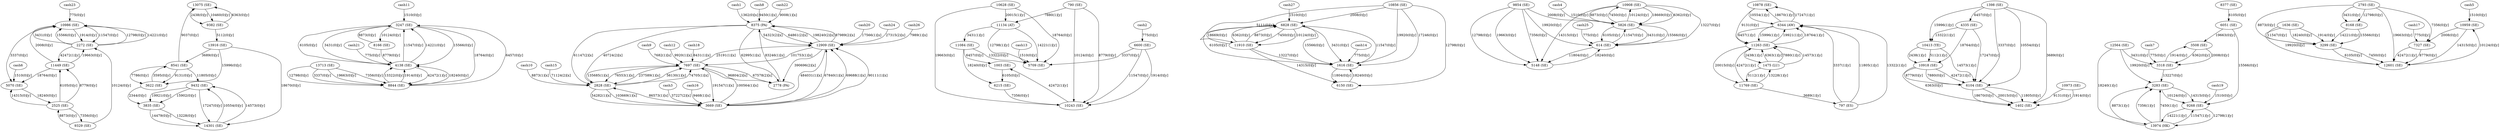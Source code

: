 digraph G {
  10986 [label="10986 (SE)"];
  2272 [label="2272 (SE)"];
  13075 [label="13075 (SE)"];
  9382 [label="9382 (SE)"];
  9329 [label="9329 (SE)"];
  3247 [label="3247 (SE)"];
  4138 [label="4138 (SE)"];
  8375 [label="8375 (PA)"];
  11084 [label="11084 (SE)"];
  1003 [label="1003 (SE)"];
  6828 [label="6828 (SE)"];
  11910 [label="11910 (SE)"];
  10856 [label="10856 (SE)"];
  12909 [label="12909 (SE)"];
  2778 [label="2778 (PA)"];
  6600 [label="6600 (SE)"];
  10908 [label="10908 (SE)"];
  5826 [label="5826 (SE)"];
  6150 [label="6150 (SE)"];
  10878 [label="10878 (SE)"];
  6344 [label="6344 (AW)"];
  8844 [label="8844 (SE)"];
  8541 [label="8541 (SE)"];
  3622 [label="3622 (SE)"];
  10918 [label="10918 (SE)"];
  1402 [label="1402 (SE)"];
  13713 [label="13713 (SE)"];
  9854 [label="9854 (SE)"];
  790 [label="790 (SE)"];
  10243 [label="10243 (SE)"];
  11769 [label="11769 (SE)"];
  11263 [label="11263 (SE)"];
  3669 [label="3669 (SE)"];
  6104 [label="6104 (SE)"];
  3508 [label="3508 (SE)"];
  3318 [label="3318 (SE)"];
  1475 [label="1475 (LU)"];
  5148 [label="5148 (SE)"];
  10959 [label="10959 (SE)"];
  5070 [label="5070 (SE)"];
  1616 [label="1616 (SE)"];
  9432 [label="9432 (SE)"];
  1398 [label="1398 (SE)"];
  10413 [label="10413 (YE)"];
  2525 [label="2525 (SE)"];
  10628 [label="10628 (SE)"];
  614 [label="614 (SE)"];
  13916 [label="13916 (SE)"];
  14301 [label="14301 (SE)"];
  7697 [label="7697 (SE)"];
  1636 [label="1636 (SE)"];
  3299 [label="3299 (SE)"];
  11134 [label="11134 (AT)"];
  11449 [label="11449 (SE)"];
  2828 [label="2828 (SE)"];
  12601 [label="12601 (SE)"];
  6215 [label="6215 (SE)"];
  3283 [label="3283 (SE)"];
  9268 [label="9268 (SE)"];
  4335 [label="4335 (SE)"];
  5709 [label="5709 (SE)"];
  6051 [label="6051 (SE)"];
  2793 [label="2793 (SE)"];
  8168 [label="8168 (SE)"];
  797 [label="797 (ES)"];
  13974 [label="13974 (HK)"];
  7327 [label="7327 (SE)"];
  10973 [label="10973 (SE)"];
  3835 [label="3835 (SE)"];
  12564 [label="12564 (SE)"];
  8166 [label="8166 (SE)"];
  8377 [label="8377 (SE)"];
  10986 -> 2272 [label="1914(0)[y]"];
  13075 -> 9382 [label="2438(0)[y]"];
  9329 -> 2272 [label="10124(0)[y]"];
  3247 -> 4138 [label="15566(0)[y]"];
  cash1 -> 8375 [label="1362(0)[x]"];
  11084 -> 1003 [label="6457(0)[y]"];
  6828 -> 11910 [label="7450(0)[y]"];
  10856 -> 11910 [label="5111(0)[y]"];
  12909 -> 2778 [label="390696(2)[x]"];
  cash2 -> 6600 [label="775(0)[y]"];
  10908 -> 5826 [label="18669(0)[y]"];
  11910 -> 6150 [label="14315(0)[y]"];
  10878 -> 6344 [label="10554(1)[y]"];
  8844 -> 3247 [label="6457(0)[y]"];
  8541 -> 3622 [label="9131(0)[y]"];
  10918 -> 1402 [label="6363(0)[y]"];
  13713 -> 8844 [label="19663(0)[y]"];
  9854 -> 5826 [label="2008(0)[y]"];
  790 -> 10243 [label="10124(0)[y]"];
  11769 -> 11263 [label="42472(1)[y]"];
  cash3 -> 3669 [label="37227(2)[x]"];
  6104 -> 1402 [label="11805(0)[y]"];
  3247 -> 8844 [label="18764(0)[y]"];
  8541 -> 3622 [label="7786(0)[y]"];
  cash4 -> 5826 [label="1510(0)[y]"];
  3508 -> 3318 [label="6362(0)[y]"];
  8541 -> 13075 [label="9037(0)[y]"];
  3622 -> 8541 [label="3595(0)[y]"];
  1475 -> 11263 [label="6363(1)[y]"];
  9854 -> 5148 [label="12798(0)[y]"];
  13713 -> 8844 [label="7356(0)[y]"];
  cash5 -> 10959 [label="1510(0)[y]"];
  cash6 -> 5070 [label="1510(0)[y]"];
  cash7 -> 3318 [label="775(0)[y]"];
  6150 -> 1616 [label="18240(0)[y]"];
  2272 -> 10986 [label="12798(0)[y]"];
  cash8 -> 8375 [label="9450(1)[x]"];
  6600 -> 10243 [label="11547(0)[y]"];
  8541 -> 9432 [label="11805(0)[y]"];
  1398 -> 10413 [label="15996(1)[y]"];
  10243 -> 1003 [label="42472(1)[y]"];
  5070 -> 2525 [label="18240(0)[y]"];
  10628 -> 10243 [label="19663(0)[y]"];
  5148 -> 614 [label="18240(0)[y]"];
  13916 -> 14301 [label="18670(0)[y]"];
  11910 -> 6828 [label="18669(0)[y]"];
  6344 -> 10878 [label="18670(1)[y]"];
  7697 -> 2778 [label="96804(2)[x]"];
  6828 -> 1616 [label="6105(0)[y]"];
  1636 -> 3299 [label="11547(0)[y]"];
  790 -> 11134 [label="7880(1)[y]"];
  9432 -> 14301 [label="17247(0)[y]"];
  2272 -> 11449 [label="42472(1)[y]"];
  1616 -> 6150 [label="11804(0)[y]"];
  9854 -> 5148 [label="19663(0)[y]"];
  5826 -> 614 [label="3431(0)[y]"];
  8375 -> 2828 [label="61147(2)[x]"];
  cash9 -> 7697 [label="7682(1)[x]"];
  10959 -> 12601 [label="14315(0)[y]"];
  11263 -> 11769 [label="20015(0)[y]"];
  cash10 -> 2828 [label="8873(1)[x]"];
  6828 -> 1616 [label="15566(0)[y]"];
  7697 -> 12909 [label="25191(1)[x]"];
  10413 -> 10918 [label="2438(1)[y]"];
  6344 -> 10878 [label="17247(1)[y]"];
  cash11 -> 3247 [label="1510(0)[y]"];
  1475 -> 11263 [label="7880(1)[y]"];
  2525 -> 5070 [label="14315(0)[y]"];
  2272 -> 10986 [label="14221(0)[y]"];
  1616 -> 6828 [label="11547(0)[y]"];
  9382 -> 13916 [label="5112(0)[y]"];
  2525 -> 11449 [label="8779(0)[y]"];
  6215 -> 10243 [label="7356(0)[y]"];
  14301 -> 9432 [label="10554(0)[y]"];
  3283 -> 9268 [label="14315(0)[y]"];
  cash12 -> 7697 [label="9920(1)[x]"];
  4335 -> 10918 [label="18764(0)[y]"];
  5826 -> 10908 [label="7450(0)[y]"];
  cash13 -> 5709 [label="1510(0)[y]"];
  2525 -> 9329 [label="7356(0)[y]"];
  11263 -> 6344 [label="19921(1)[y]"];
  6104 -> 1402 [label="18670(0)[y]"];
  6051 -> 9268 [label="15566(0)[y]"];
  4138 -> 3247 [label="11547(0)[y]"];
  10908 -> 5826 [label="6362(0)[y]"];
  2828 -> 7697 [label="56130(1)[x]"];
  8375 -> 12909 [label="54323(2)[x]"];
  cash14 -> 1616 [label="775(0)[y]"];
  10878 -> 11263 [label="9131(0)[y]"];
  2793 -> 8168 [label="12798(0)[y]"];
  6828 -> 11910 [label="10124(0)[y]"];
  11769 -> 1475 [label="13228(1)[y]"];
  3669 -> 12909 [label="67840(1)[x]"];
  8168 -> 3299 [label="14221(0)[y]"];
  12601 -> 10959 [label="10124(0)[y]"];
  4138 -> 8844 [label="42472(1)[y]"];
  797 -> 6344 [label="3337(1)[y]"];
  1398 -> 6104 [label="3337(0)[y]"];
  3669 -> 7697 [label="100564(1)[x]"];
  2828 -> 3669 [label="54282(1)[x]"];
  13974 -> 3283 [label="8873(1)[y]"];
  5826 -> 10908 [label="10124(0)[y]"];
  10628 -> 5709 [label="18764(0)[y]"];
  3669 -> 2828 [label="86573(1)[x]"];
  2828 -> 7697 [label="74705(1)[x]"];
  2525 -> 11449 [label="6105(0)[y]"];
  10918 -> 6104 [label="42472(1)[y]"];
  13974 -> 3283 [label="7356(1)[y]"];
  8844 -> 4138 [label="18240(0)[y]"];
  797 -> 6344 [label="11805(1)[y]"];
  cash15 -> 2828 [label="71124(2)[x]"];
  13916 -> 3622 [label="15996(0)[y]"];
  5826 -> 614 [label="15566(0)[y]"];
  9854 -> 614 [label="19920(0)[y]"];
  11263 -> 6344 [label="18764(1)[y]"];
  cash16 -> 3669 [label="9468(1)[x]"];
  cash17 -> 7327 [label="775(0)[y]"];
  11449 -> 2272 [label="19663(0)[y]"];
  7697 -> 3669 [label="191547(1)[x]"];
  10986 -> 5070 [label="3337(0)[y]"];
  614 -> 5826 [label="11547(0)[y]"];
  10973 -> 1402 [label="1914(0)[y]"];
  13713 -> 8844 [label="12798(0)[y]"];
  1003 -> 6215 [label="6105(0)[y]"];
  10959 -> 7327 [label="2008(0)[y]"];
  2272 -> 10986 [label="3431(0)[y]"];
  3835 -> 14301 [label="14479(0)[y]"];
  8375 -> 12909 [label="64861(2)[x]"];
  10908 -> 5826 [label="8873(0)[y]"];
  7327 -> 12601 [label="42472(1)[y]"];
  1398 -> 4335 [label="6457(0)[y]"];
  9268 -> 13974 [label="12798(1)[y]"];
  10908 -> 5148 [label="14315(0)[y]"];
  12909 -> 8375 [label="198240(2)[x]"];
  8375 -> 2778 [label="62995(1)[x]"];
  cash18 -> 7697 [label="8431(1)[x]"];
  2272 -> 10986 [label="15566(0)[y]"];
  11449 -> 5070 [label="18764(0)[y]"];
  790 -> 10243 [label="8779(0)[y]"];
  11910 -> 1616 [label="13227(0)[y]"];
  11084 -> 6215 [label="18240(0)[y]"];
  7697 -> 2828 [label="76553(1)[x]"];
  11263 -> 1475 [label="2438(1)[y]"];
  14301 -> 9432 [label="14573(0)[y]"];
  1636 -> 3299 [label="18240(0)[y]"];
  13974 -> 3283 [label="7450(1)[y]"];
  10628 -> 11134 [label="20015(1)[y]"];
  4138 -> 3247 [label="14221(0)[y]"];
  6828 -> 1616 [label="3431(0)[y]"];
  10973 -> 1402 [label="9131(0)[y]"];
  3247 -> 4138 [label="6105(0)[y]"];
  12909 -> 3669 [label="484031(1)[x]"];
  4335 -> 10413 [label="13322(1)[y]"];
  3318 -> 3508 [label="1914(0)[y]"];
  12564 -> 3283 [label="19920(0)[y]"];
  13713 -> 8844 [label="3337(0)[y]"];
  8166 -> 3247 [label="8873(0)[y]"];
  6344 -> 11263 [label="6457(1)[y]"];
  12564 -> 13974 [label="18240(1)[y]"];
  9432 -> 3835 [label="19921(0)[y]"];
  1475 -> 11769 [label="5112(1)[y]"];
  10918 -> 6104 [label="8779(0)[y]"];
  10918 -> 6104 [label="7880(0)[y]"];
  6600 -> 10243 [label="1914(0)[y]"];
  3318 -> 3283 [label="13227(0)[y]"];
  11449 -> 10986 [label="2008(0)[y]"];
  11910 -> 6828 [label="6362(0)[y]"];
  cash19 -> 9268 [label="1510(0)[y]"];
  8166 -> 4138 [label="8779(0)[y]"];
  8377 -> 6051 [label="6105(0)[y]"];
  cash20 -> 12909 [label="17566(1)[x]"];
  1475 -> 11263 [label="14573(1)[y]"];
  10856 -> 6150 [label="12798(0)[y]"];
  13075 -> 9382 [label="10460(0)[y]"];
  3247 -> 8166 [label="10124(0)[y]"];
  10986 -> 2272 [label="11547(0)[y]"];
  11134 -> 5709 [label="12798(1)[y]"];
  2828 -> 3669 [label="103669(1)[x]"];
  1636 -> 12601 [label="19920(0)[y]"];
  cash21 -> 4138 [label="775(0)[y]"];
  2828 -> 7697 [label="135685(1)[x]"];
  11910 -> 6828 [label="8873(0)[y]"];
  12909 -> 8375 [label="87989(2)[x]"];
  7327 -> 12601 [label="8779(0)[y]"];
  2793 -> 12601 [label="19663(0)[y]"];
  2778 -> 8375 [label="83246(1)[x]"];
  12909 -> 7697 [label="101753(1)[x]"];
  cash22 -> 8375 [label="9008(1)[x]"];
  6104 -> 1402 [label="20015(0)[y]"];
  9854 -> 5148 [label="7356(0)[y]"];
  3283 -> 9268 [label="10124(0)[y]"];
  10856 -> 6828 [label="2008(0)[y]"];
  10856 -> 1616 [label="17246(0)[y]"];
  9432 -> 3835 [label="15902(0)[y]"];
  cash23 -> 10986 [label="775(0)[y]"];
  6051 -> 3508 [label="19663(0)[y]"];
  12564 -> 3318 [label="3431(0)[y]"];
  10856 -> 1616 [label="19920(0)[y]"];
  4335 -> 6104 [label="17247(0)[y]"];
  1398 -> 1402 [label="3689(0)[y]"];
  8168 -> 3299 [label="15566(0)[y]"];
  9382 -> 13075 [label="6363(0)[y]"];
  614 -> 5148 [label="11804(0)[y]"];
  13916 -> 8541 [label="3689(0)[y]"];
  8375 -> 2828 [label="40724(2)[x]"];
  1636 -> 3299 [label="1914(0)[y]"];
  3669 -> 12909 [label="69688(1)[x]"];
  10908 -> 614 [label="13227(0)[y]"];
  7697 -> 2778 [label="67578(2)[x]"];
  3669 -> 12909 [label="90111(1)[x]"];
  3247 -> 4138 [label="3431(0)[y]"];
  3835 -> 14301 [label="13228(0)[y]"];
  cash24 -> 12909 [label="27315(2)[x]"];
  797 -> 6344 [label="13322(1)[y]"];
  6600 -> 5709 [label="3337(0)[y]"];
  13974 -> 9268 [label="11547(1)[y]"];
  1398 -> 6104 [label="10554(0)[y]"];
  11134 -> 11084 [label="3431(1)[y]"];
  11769 -> 797 [label="3689(1)[y]"];
  11084 -> 5709 [label="13322(0)[y]"];
  6344 -> 11263 [label="15996(1)[y]"];
  3299 -> 12601 [label="6105(0)[y]"];
  2793 -> 8168 [label="3431(0)[y]"];
  9329 -> 2525 [label="8873(0)[y]"];
  3299 -> 12601 [label="7450(0)[y]"];
  cash25 -> 614 [label="775(0)[y]"];
  5826 -> 614 [label="6105(0)[y]"];
  2793 -> 3299 [label="8873(0)[y]"];
  11134 -> 5709 [label="14221(1)[y]"];
  8844 -> 4138 [label="13322(0)[y]"];
  cash26 -> 12909 [label="7989(1)[x]"];
  8844 -> 4138 [label="1914(0)[y]"];
  3508 -> 3318 [label="2008(0)[y]"];
  7697 -> 2828 [label="237589(1)[x]"];
  3622 -> 3835 [label="2344(0)[y]"];
  2793 -> 7327 [label="7356(0)[y]"];
  10413 -> 6104 [label="14573(1)[y]"];
  9268 -> 13974 [label="14221(1)[y]"];
  10413 -> 10918 [label="5112(1)[y]"];
  cash27 -> 6828 [label="1510(0)[y]"];
}
